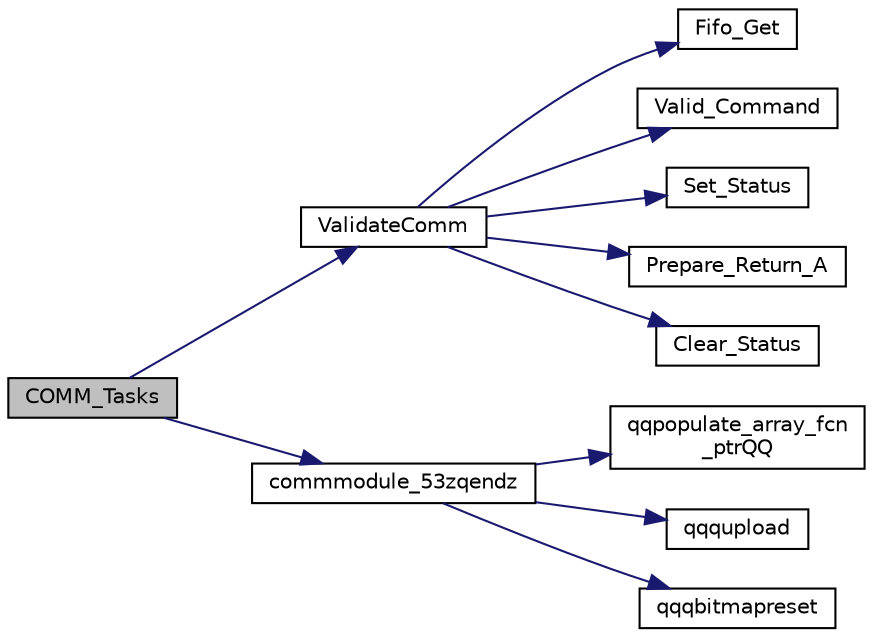 digraph "COMM_Tasks"
{
  edge [fontname="Helvetica",fontsize="10",labelfontname="Helvetica",labelfontsize="10"];
  node [fontname="Helvetica",fontsize="10",shape=record];
  rankdir="LR";
  Node6 [label="COMM_Tasks",height=0.2,width=0.4,color="black", fillcolor="grey75", style="filled", fontcolor="black"];
  Node6 -> Node7 [color="midnightblue",fontsize="10",style="solid",fontname="Helvetica"];
  Node7 [label="ValidateComm",height=0.2,width=0.4,color="black", fillcolor="white", style="filled",URL="$commmodule_8c.html#a764430fc16209afb9056738eb23b69c5"];
  Node7 -> Node8 [color="midnightblue",fontsize="10",style="solid",fontname="Helvetica"];
  Node8 [label="Fifo_Get",height=0.2,width=0.4,color="black", fillcolor="white", style="filled",URL="$fifo_8c.html#a559d3b106856214e0f068c4c8c186055"];
  Node7 -> Node9 [color="midnightblue",fontsize="10",style="solid",fontname="Helvetica"];
  Node9 [label="Valid_Command",height=0.2,width=0.4,color="black", fillcolor="white", style="filled",URL="$commands_8c.html#adf874595e4b75f7e8cd79080a70161aa"];
  Node7 -> Node10 [color="midnightblue",fontsize="10",style="solid",fontname="Helvetica"];
  Node10 [label="Set_Status",height=0.2,width=0.4,color="black", fillcolor="white", style="filled",URL="$inszt__commands_8c.html#a0fed74420f2d99f6d100fd94494b38f6"];
  Node7 -> Node11 [color="midnightblue",fontsize="10",style="solid",fontname="Helvetica"];
  Node11 [label="Prepare_Return_A",height=0.2,width=0.4,color="black", fillcolor="white", style="filled",URL="$inszt__commands_8c.html#a0e9c19489da0b2f35029d786831aba98"];
  Node7 -> Node12 [color="midnightblue",fontsize="10",style="solid",fontname="Helvetica"];
  Node12 [label="Clear_Status",height=0.2,width=0.4,color="black", fillcolor="white", style="filled",URL="$inszt__commands_8c.html#a3a9ea2a910b701830e828a9e6d53b636"];
  Node6 -> Node13 [color="midnightblue",fontsize="10",style="solid",fontname="Helvetica"];
  Node13 [label="commmodule_53zqendz",height=0.2,width=0.4,color="black", fillcolor="white", style="filled",URL="$inszt__commmodule_8c.html#a96db1778e1f6c4e3f62a377955563ded"];
  Node13 -> Node14 [color="midnightblue",fontsize="10",style="solid",fontname="Helvetica"];
  Node14 [label="qqpopulate_array_fcn\l_ptrQQ",height=0.2,width=0.4,color="black", fillcolor="white", style="filled",URL="$inszt__commmodule_8c.html#a4ad6fa1bb94fc1c3ac2dc30925106081"];
  Node13 -> Node15 [color="midnightblue",fontsize="10",style="solid",fontname="Helvetica"];
  Node15 [label="qqqupload",height=0.2,width=0.4,color="black", fillcolor="white", style="filled",URL="$inszt__commmodule_8c.html#a109761d7f84a96b5606e507bace276b5"];
  Node13 -> Node16 [color="midnightblue",fontsize="10",style="solid",fontname="Helvetica"];
  Node16 [label="qqqbitmapreset",height=0.2,width=0.4,color="black", fillcolor="white", style="filled",URL="$inszt__commmodule_8c.html#a5688fceaed93ba591e78ee15ccb0187f"];
}
